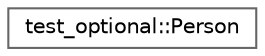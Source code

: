 digraph "类继承关系图"
{
 // LATEX_PDF_SIZE
  bgcolor="transparent";
  edge [fontname=Helvetica,fontsize=10,labelfontname=Helvetica,labelfontsize=10];
  node [fontname=Helvetica,fontsize=10,shape=box,height=0.2,width=0.4];
  rankdir="LR";
  Node0 [id="Node000000",label="test_optional::Person",height=0.2,width=0.4,color="grey40", fillcolor="white", style="filled",URL="$structtest__optional_1_1_person.html",tooltip=" "];
}
